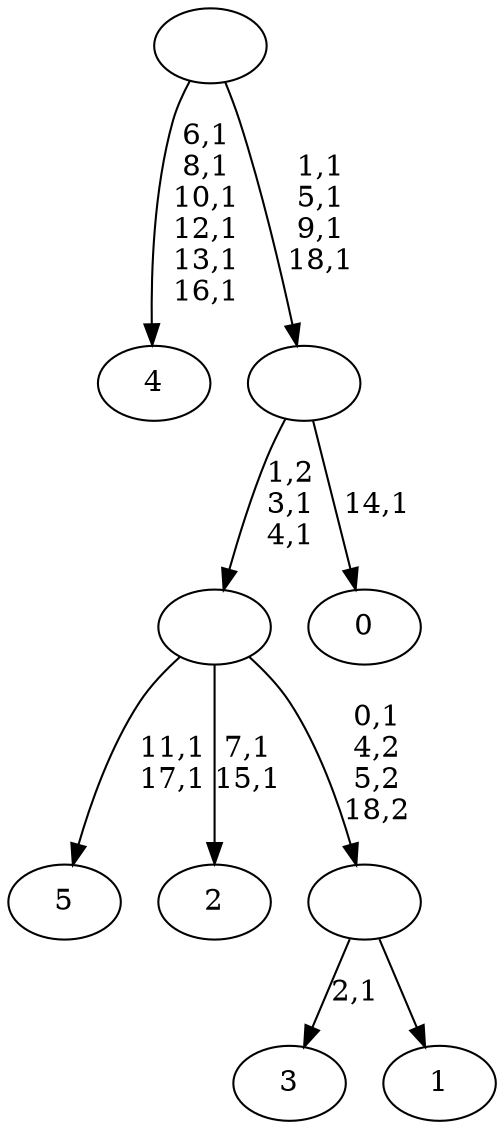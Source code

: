 digraph T {
	25 [label="5"]
	22 [label="4"]
	15 [label="3"]
	13 [label="2"]
	10 [label="1"]
	9 [label=""]
	8 [label=""]
	6 [label="0"]
	4 [label=""]
	0 [label=""]
	9 -> 15 [label="2,1"]
	9 -> 10 [label=""]
	8 -> 13 [label="7,1\n15,1"]
	8 -> 25 [label="11,1\n17,1"]
	8 -> 9 [label="0,1\n4,2\n5,2\n18,2"]
	4 -> 6 [label="14,1"]
	4 -> 8 [label="1,2\n3,1\n4,1"]
	0 -> 4 [label="1,1\n5,1\n9,1\n18,1"]
	0 -> 22 [label="6,1\n8,1\n10,1\n12,1\n13,1\n16,1"]
}
